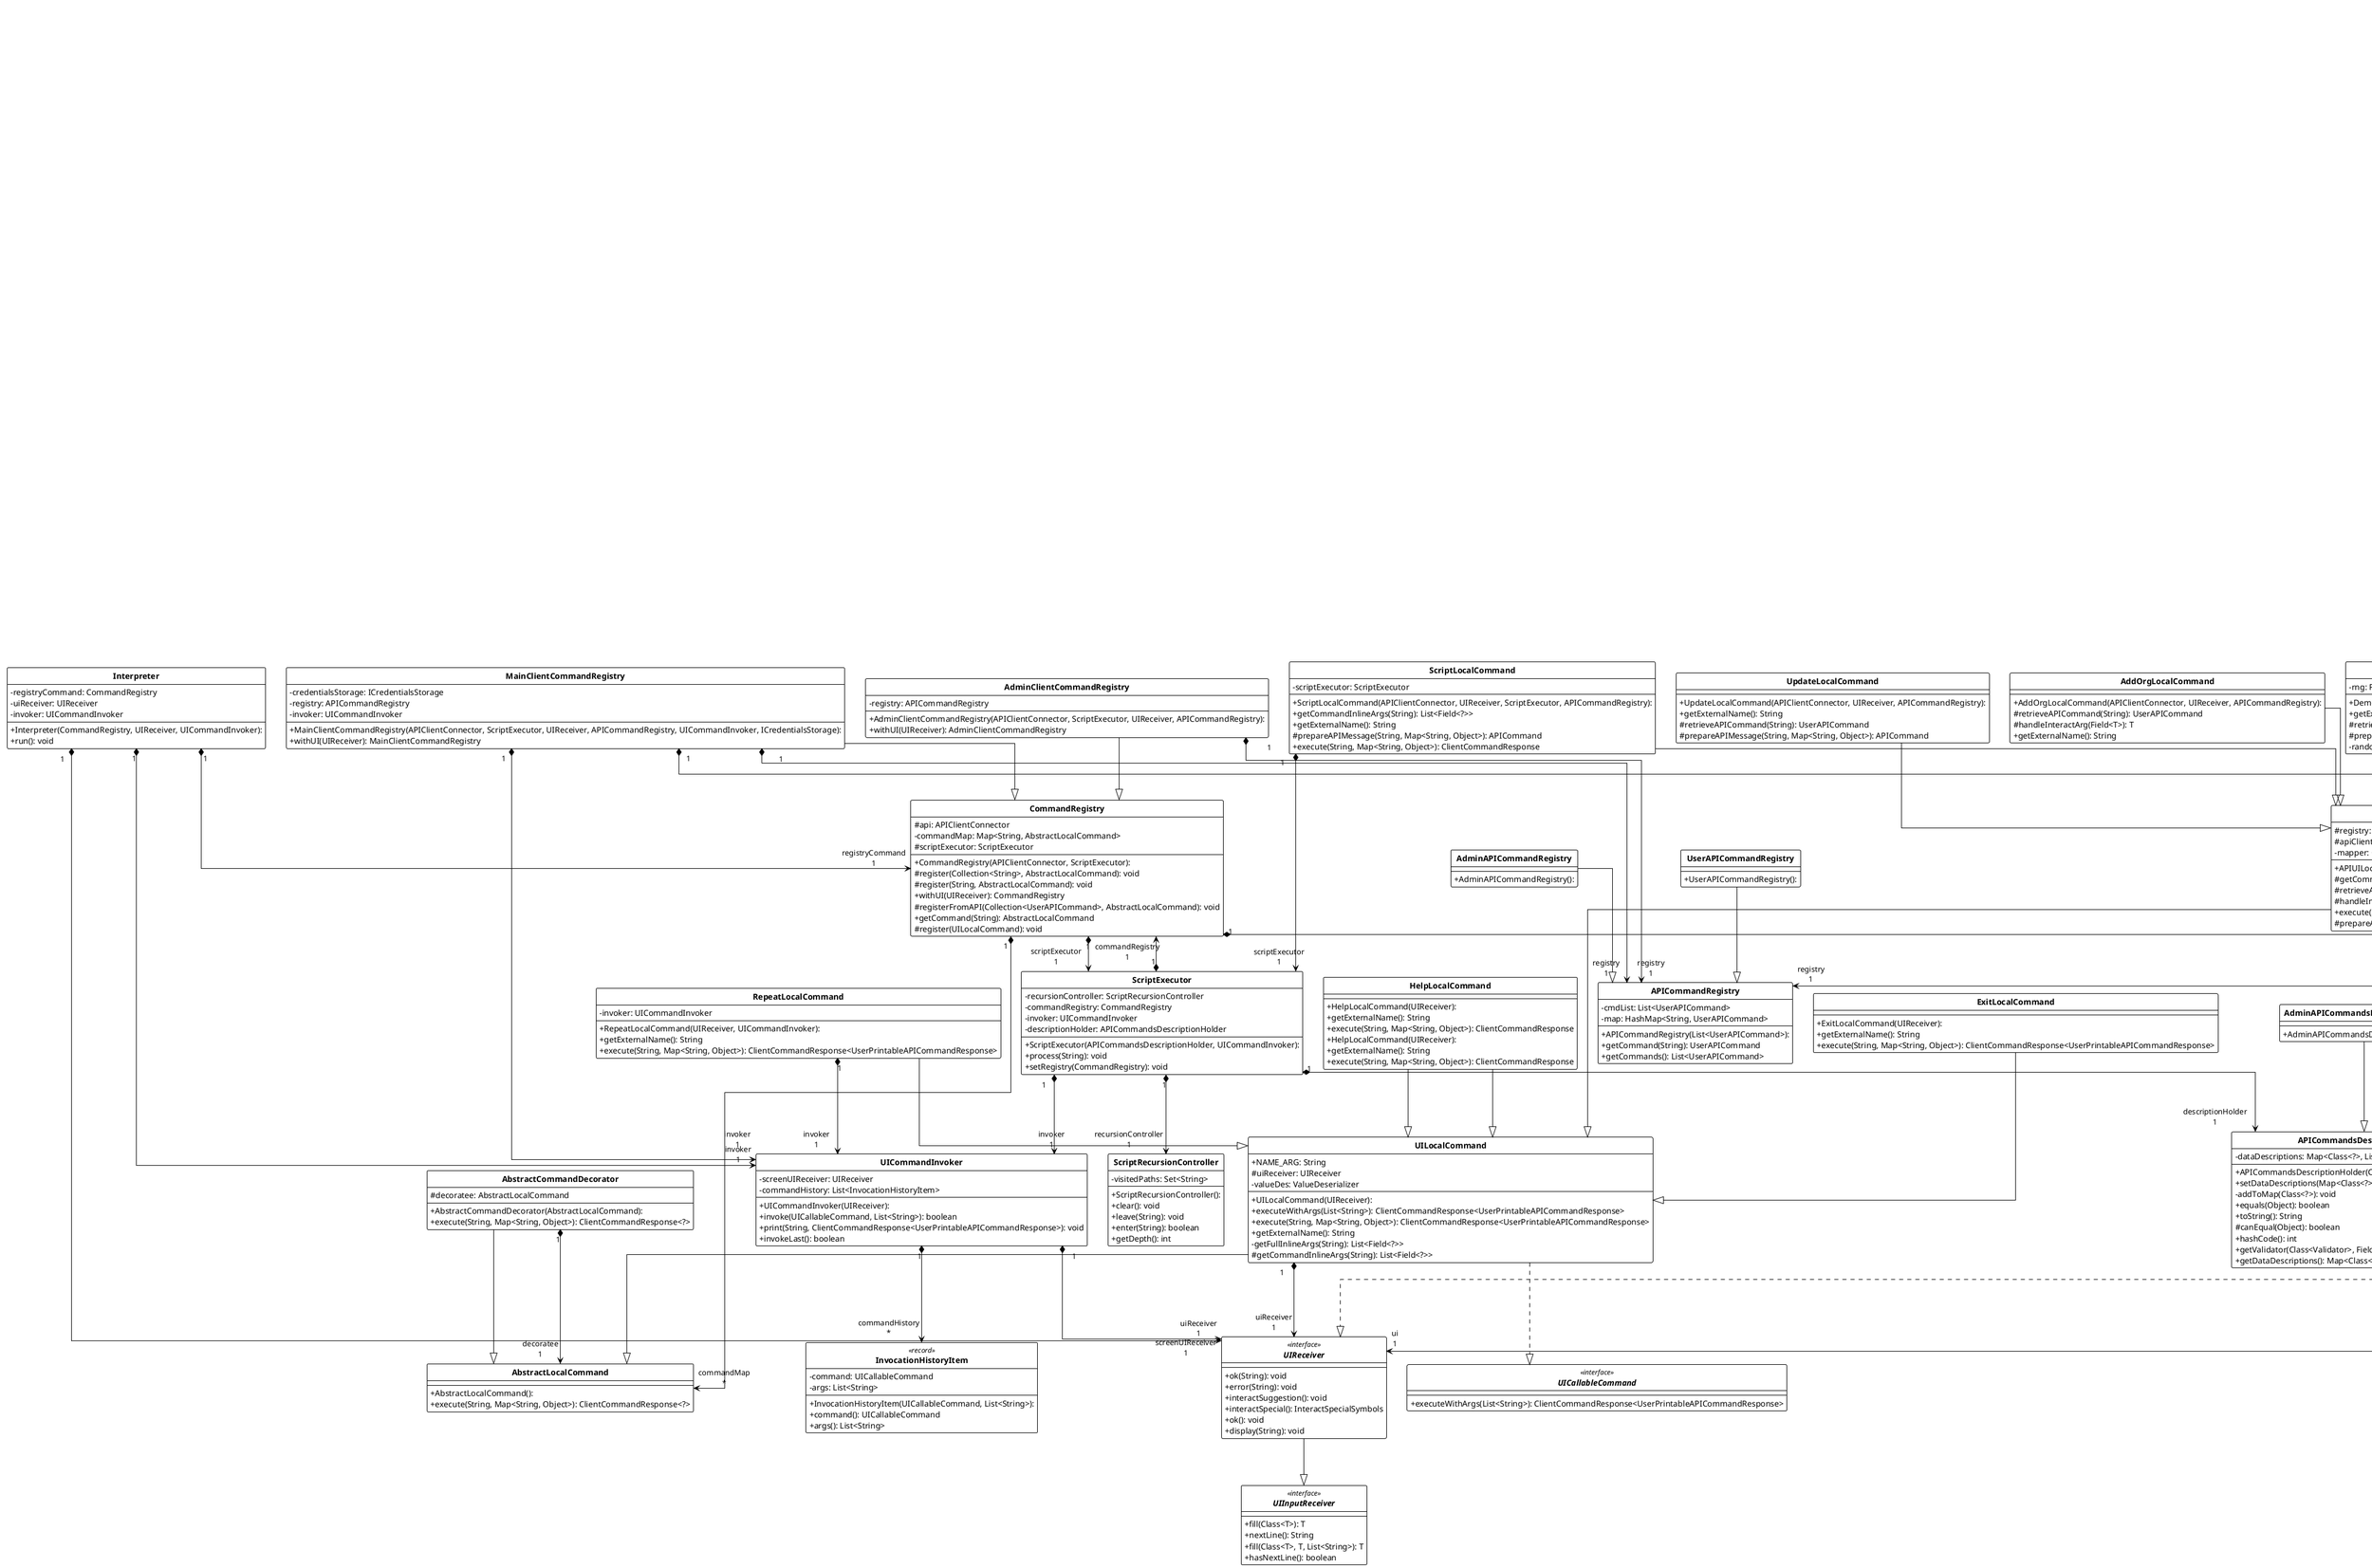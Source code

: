 
@startuml

!theme plain
top to bottom direction
skinparam linetype ortho
skinparam classAttributeIconSize 0
hide circle

<style>
classDiagram {
    class {
        header {
            FontStyle bold
        }
    }
}
</style>
!theme plain
top to bottom direction
skinparam linetype ortho

interface APIClientConnector << interface >> {
  + call(APICommand): APICommandResponse
}
class APICommand {
  + APICommand(): 
  - header: Map<String, Object>
  + validate(): ValidationResponse
  + getHeader(): Map<String, Object>
  + equals(Object): boolean
  # canEqual(Object): boolean
  + hashCode(): int
  + toString(): String
  + createResponse(): APICommandResponse
  + getCmdIdentifier(): Class<APICommand>
}
class APICommandRegistry {
  + APICommandRegistry(List<UserAPICommand>): 
  - cmdList: List<UserAPICommand>
  - map: HashMap<String, UserAPICommand>
  + getCommand(String): UserAPICommand
  + getCommands(): List<UserAPICommand>
}
class APICommandResponse {
  + APICommandResponse(APIResponseStatus, String): 
  + APICommandResponse(): 
  - status: APIResponseStatus
  - textualResponse: String
  + getStatus(): APIResponseStatus
  + getTextualResponse(): String
  + setStatus(APIResponseStatus): void
  + setTextualResponse(String): void
  + equals(Object): boolean
  # canEqual(Object): boolean
  + hashCode(): int
  + toString(): String
  + clientError(String): APICommandResponse
  + serverError(String): APICommandResponse
  + getUserMessage(): String
  + isResolved(): boolean
  + clientError(Exception): APICommandResponse
  + ok(): APICommandResponse
  + isSuccess(): boolean
  + notFound(): APICommandResponse
  + serverError(Exception): APICommandResponse
}
class APICommandsDescriptionHolder {
  + APICommandsDescriptionHolder(Class<?>[]): 
  - dataDescriptions: Map<Class<?>, List<FieldWithDesc<?>>>
  + setDataDescriptions(Map<Class<?>, List<FieldWithDesc<?>>>): void
  - addToMap(Class<?>): void
  + equals(Object): boolean
  + toString(): String
  # canEqual(Object): boolean
  + hashCode(): int
  + getValidator(Class<Validator>, Field, Class<?>): IValidator<T>
  + getDataDescriptions(): Map<Class<?>, List<FieldWithDesc<?>>>
}
class APIConnectorDecorator {
  + APIConnectorDecorator(APIClientConnector): 
  # decoratee: APIClientConnector
  + call(APICommand): APICommandResponse
}
class APIProvider {
  + APIProvider(): 
  - connector: APIClientConnector
  + getConnector(): APIClientConnector
  + setConnector(APIClientConnector): void
}
class APIUIException {
  + APIUIException(Throwable): 
}
class APIUILocalCommand {
  + APIUILocalCommand(APIClientConnector, UIReceiver, APICommandRegistry): 
  # registry: APICommandRegistry
  # apiClientReceiver: APIClientConnector
  - mapper: ObjectMapper
  # getCommandInlineArgs(String): List<Field<?>>
  # retrieveAPICommand(String): UserAPICommand
  # handleInteractArg(Field<T>): T
  + execute(String, Map<String, Object>): ClientCommandResponse<APICommandResponse>
  # prepareAPIMessage(String, Map<String, Object>): APICommand
}
class AbstractAPIClientReceiverFactory {
  + AbstractAPIClientReceiverFactory(): 
  + create(): APIClientConnector
}
class AbstractCommandDecorator {
  + AbstractCommandDecorator(AbstractLocalCommand): 
  # decoratee: AbstractLocalCommand
  + execute(String, Map<String, Object>): ClientCommandResponse<?>
}
class AbstractLocalCommand {
  + AbstractLocalCommand(): 
  + execute(String, Map<String, Object>): ClientCommandResponse<?>
}
class AddLocalCommand {
  + AddLocalCommand(APIClientConnector, UIReceiver, APICommandRegistry): 
  # retrieveAPICommand(String): UserAPICommand
  + getExternalName(): String
  # handleInteractArg(Field<T>): T
}
class AddOrgLocalCommand {
  + AddOrgLocalCommand(APIClientConnector, UIReceiver, APICommandRegistry): 
  # retrieveAPICommand(String): UserAPICommand
  # handleInteractArg(Field<T>): T
  + getExternalName(): String
}
class AdminAPICommandRegistry {
  + AdminAPICommandRegistry(): 
}
class AdminAPICommandsDescriptionHolder {
  + AdminAPICommandsDescriptionHolder(): 
}
class AdminClientCommandRegistry {
  + AdminClientCommandRegistry(APIClientConnector, ScriptExecutor, UIReceiver, APICommandRegistry): 
  - registry: APICommandRegistry
  + withUI(UIReceiver): AdminClientCommandRegistry
}
class AdminTexts {
  + AdminTexts(): 
  - textList: Map<TextKeys, String>
  + get(TextKeys): String
}
class AuthLocalCommand<T> {
  + AuthLocalCommand(AuthCommand<?>, APIClientConnector, UIReceiver, ICredentialsStorage<T>): 
  # credentialsStorage: ICredentialsStorage<T>
  - baseCommand: AuthCommand<?>
  + execute(String, Map<String, Object>): ClientCommandResponse<APICommandResponse>
  # retrieveAPICommand(String): AuthCommand<?>
  # onSuccess(AuthenticationCredentials, APICommandResponse): void
  # getPrompt(): String
  + getExternalName(): String
}
class AuthenticatedConnectorDecorator<C, T> {
  + AuthenticatedConnectorDecorator(APICommandAuthenticator<C>, ICredentialsStorage<T>, APIClientConnector): 
  # storage: ICredentialsStorage<T>
  # authenticator: APICommandAuthenticator<C>
  # prepareCredentials(T): C
  + call(APICommand): APICommandResponse
}
class CLIController {
  + CLIController(APICommandsDescriptionHolder, ConsolePrinter, InputStream, boolean): 
  - objectScanner: ObjectScanner
  - printer: ConsolePrinter
  - scanner: Scanner
  - isRepeatable: boolean
  + hasNextLine(): boolean
  + ok(String): void
  + error(String): void
  + interactSpecial(): InteractSpecialSymbols
  + fill(Class<T>, T, List<String>): T
  + nextLine(): String
  + display(String): void
  + interactSuggestion(): void
  + ok(): void
}
class ClassUtils {
  + ClassUtils(): 
  + wrap(Class<T>): Class<T>
}
entity ClientCommandResponse<T> << record >> {
  + ClientCommandResponse(boolean, String, T): 
  - message: String
  - isSuccess: boolean
  - payload: T
  + ok(): ClientCommandResponse<T>
  + isSuccess(): boolean
  + error(String): ClientCommandResponse<T>
  + payload(): T
  + message(): String
}
class ClientConsoleArgumentsParser {
  + ClientConsoleArgumentsParser(String[]): 
  # createOptions(): Options
  + getHost(): String
  + getPort(): Integer
  + getServerFullAddr(): InetSocketAddress
}
class CommandRegistry {
  + CommandRegistry(APIClientConnector, ScriptExecutor): 
  # api: APIClientConnector
  - commandMap: Map<String, AbstractLocalCommand>
  # scriptExecutor: ScriptExecutor
  # register(Collection<String>, AbstractLocalCommand): void
  # register(String, AbstractLocalCommand): void
  + withUI(UIReceiver): CommandRegistry
  # registerFromAPI(Collection<UserAPICommand>, AbstractLocalCommand): void
  + getCommand(String): AbstractLocalCommand
  # register(UILocalCommand): void
}
class ConsolePrinter {
  + ConsolePrinter(): 
  + getStub(): ConsolePrinter
  + display(String): void
  + displayInLine(String): void
}
class DemoAddLocalCommand {
  + DemoAddLocalCommand(APIClientConnector, UIReceiver, APICommandRegistry): 
  - rng: Random
  + getExternalName(): String
  # retrieveAPICommand(String): UserAPICommand
  # prepareAPIMessage(String, Map<String, Object>): APICommand
  - randomString(int): String
}
class DescShowLocalCommand {
  + DescShowLocalCommand(APIClientConnector, UIReceiver, APICommandRegistry): 
  # retrieveAPICommand(String): UserAPICommand
  # createPagedCommand(int, int): PagingAPICommand
  + getExternalName(): String
}
class Exception {
  + Exception(String, Throwable): 
  + Exception(): 
  + Exception(Throwable): 
  # Exception(String, Throwable, boolean, boolean): 
  + Exception(String): 
  ~ serialVersionUID: long
}
class ExitLocalCommand {
  + ExitLocalCommand(UIReceiver): 
  + getExternalName(): String
  + execute(String, Map<String, Object>): ClientCommandResponse<UserPrintableAPICommandResponse>
}
class GeneralAPIUILocalCommand {
  + GeneralAPIUILocalCommand(APIClientConnector, UIReceiver, APICommandRegistry): 
  + getExternalName(): String
}
class HelpLocalCommand {
  + HelpLocalCommand(UIReceiver): 
  + getExternalName(): String
  + execute(String, Map<String, Object>): ClientCommandResponse
}
class HelpLocalCommand {
  + HelpLocalCommand(UIReceiver): 
  + getExternalName(): String
  + execute(String, Map<String, Object>): ClientCommandResponse
}
interface ICredentialsStorage<C> << interface >> {
  + getCredentials(): C
  + setCredentials(C): void
  + clear(): void
}
interface IValidator<T> << interface >> {
  + validate(T): ValidationResponse
}
enum InteractSpecialSymbols << enumeration >> {
  - InteractSpecialSymbols(): 
  + EXIT: 
  + DOWN: 
  + UP: 
  + values(): InteractSpecialSymbols[]
  + valueOf(String): InteractSpecialSymbols
}
class Interpreter {
  + Interpreter(CommandRegistry, UIReceiver, UICommandInvoker): 
  - registryCommand: CommandRegistry
  - uiReceiver: UIReceiver
  - invoker: UICommandInvoker
  + run(): void
}
entity InvocationHistoryItem << record >> {
  + InvocationHistoryItem(UICallableCommand, List<String>): 
  - command: UICallableCommand
  - args: List<String>
  + command(): UICallableCommand
  + args(): List<String>
}
class JWTAuthConnector {
  + JWTAuthConnector(APICommandAuthenticator<JWTAuthenticationCredentials>, ICredentialsStorage<StoredJWTCredentials>, APIClientConnector): 
  - doRefreshToken(JWTInfo): void
  - doPasswordLogin(): void
  # prepareCredentials(StoredJWTCredentials): JWTAuthenticationCredentials
  + call(APICommand): APICommandResponse
}
class JWTLoginLocalCommand {
  + JWTLoginLocalCommand(APIClientConnector, UIReceiver, ICredentialsStorage<StoredJWTCredentials>): 
  # onSuccess(AuthenticationCredentials, APICommandResponse): void
}
class JWTRegisterLocalCommand {
  + JWTRegisterLocalCommand(APIClientConnector, UIReceiver, ICredentialsStorage<StoredJWTCredentials>): 
  # onSuccess(AuthenticationCredentials, APICommandResponse): void
}
class LocalExecutorAPIConnector {
  + LocalExecutorAPIConnector(Executor): 
  - currentExecutor: Executor
  + call(APICommand): APICommandResponse
}
class LoginLocalCommand<T> {
  + LoginLocalCommand(APIClientConnector, UIReceiver, ICredentialsStorage<T>): 
  # getPrompt(): String
  # onSuccess(AuthenticationCredentials, APICommandResponse): void
}
class LoginPage<T> {
  + LoginPage(APIClientConnector, UIReceiver, ICredentialsStorage<StoredJWTCredentials>, Runnable): 
  - callback: Runnable
  - storage: ICredentialsStorage<StoredJWTCredentials>
  - api: APIClientConnector
  - instance: LoginPage<AuthenticationCredentials>
  - ui: UIReceiver
  - loginCmd: JWTLoginLocalCommand
  - registerCmd: JWTRegisterLocalCommand
  + run(): void
}
class MainClientCommandRegistry {
  + MainClientCommandRegistry(APIClientConnector, ScriptExecutor, UIReceiver, APICommandRegistry, UICommandInvoker, ICredentialsStorage): 
  - credentialsStorage: ICredentialsStorage
  - registry: APICommandRegistry
  - invoker: UICommandInvoker
  + withUI(UIReceiver): MainClientCommandRegistry
}
class MainTexts {
  + MainTexts(): 
  - textList: Map<TextKeys, String>
  + get(TextKeys): String
}
class NetworkServerConnector {
  + NetworkServerConnector(SocketAPIClient): 
  - apiController: SocketAPIClient
  + call(APICommand): APICommandResponse
}
class NotRepeatableException {
  + NotRepeatableException(): 
}
class ObjectScanner {
  + ObjectScanner(APICommandsDescriptionHolder, ConsolePrinter, Scanner): 
  - printer: ConsolePrinter
  - mapper: ObjectMapper
  - dataDescription: Map<Class<?>, List<FieldWithDesc<?>>>
  - scaner: Scanner
  - enterField(FieldWithDesc<T>, Map<String, Object>, Object, List<String>): int
  - interactValue(Class<T>, T, List<String>): ScannerRespond<T>
  + scan(Class<T>, T, List<String>): ScannerRespond<T>
  - scan(): String
}
class OrganizationIdValidator {
  + OrganizationIdValidator(): 
  + validate(Organization): ValidationResponse
}
class PagingLocalCommand {
  + PagingLocalCommand(APIClientConnector, UIReceiver, APICommandRegistry): 
  - count: int
  + getExternalName(): String
  # createPagedCommand(int, int): PagingAPICommand
  + executeWithArgs(List<String>): ClientCommandResponse<UserPrintableAPICommandResponse>
  # retrieveAPICommand(String): UserAPICommand
}
class ParserException {
  + ParserException(String): 
}
class RAMCredentialsStorage<C> {
  + RAMCredentialsStorage(): 
  - creds: C
  + setCredentials(C): void
  + clear(): void
  + getCredentials(): C
}
class RegisterLocalCommand<T> {
  + RegisterLocalCommand(APIClientConnector, UIReceiver, ICredentialsStorage<T>): 
  # onSuccess(AuthenticationCredentials, APICommandResponse): void
  # getPrompt(): String
}
class RepeatLocalCommand {
  + RepeatLocalCommand(UIReceiver, UICommandInvoker): 
  - invoker: UICommandInvoker
  + getExternalName(): String
  + execute(String, Map<String, Object>): ClientCommandResponse<UserPrintableAPICommandResponse>
}
class ScannerRespond<T> {
  + ScannerRespond(T, int): 
  + object: T
  + countOfRepeat: int
  + getObject(): T
  + hashCode(): int
  + getCountOfRepeat(): int
  + equals(Object): boolean
  # canEqual(Object): boolean
  + toString(): String
}
class ScriptException {
  + ScriptException(String): 
}
class ScriptExecutor {
  + ScriptExecutor(APICommandsDescriptionHolder, UICommandInvoker): 
  - recursionController: ScriptRecursionController
  - commandRegistry: CommandRegistry
  - invoker: UICommandInvoker
  - descriptionHolder: APICommandsDescriptionHolder
  + process(String): void
  + setRegistry(CommandRegistry): void
}
class ScriptLocalCommand {
  + ScriptLocalCommand(APIClientConnector, UIReceiver, ScriptExecutor, APICommandRegistry): 
  - scriptExecutor: ScriptExecutor
  + getCommandInlineArgs(String): List<Field<?>>
  + getExternalName(): String
  # prepareAPIMessage(String, Map<String, Object>): APICommand
  + execute(String, Map<String, Object>): ClientCommandResponse
}
class ScriptRecursionController {
  + ScriptRecursionController(): 
  - visitedPaths: Set<String>
  + clear(): void
  + leave(String): void
  + enter(String): boolean
  + getDepth(): int
}
class ScriptRecursionRootException {
  + ScriptRecursionRootException(String): 
}
class ShowLocalCommand {
  + ShowLocalCommand(APIClientConnector, UIReceiver, APICommandRegistry): 
  + getExternalName(): String
  # createPagedCommand(int, int): PagingAPICommand
}
class SocketAPIClient {
  + SocketAPIClient(IClientTransport<SocketMessage>): 
  - serDesService: JSONSerDesService<IAPIMessage>
  # serialize(APICommand): SocketMessage
  # deserialize(SocketMessage): APICommandResponse
}
class StoredJWTCredentials {
  + StoredJWTCredentials(): 
  + StoredJWTCredentials(JWTLoginResponse): 
  + StoredJWTCredentials(JWTInfo, JWTInfo): 
  - authToken: JWTInfo
  - refreshToken: JWTInfo
  + safeIdentifier(): String
  + setAuthToken(JWTInfo): void
  + equals(Object): boolean
  + hashCode(): int
  + setRefreshToken(JWTInfo): void
  + getRefreshToken(): JWTInfo
  + toString(): String
  # canEqual(Object): boolean
  + getAuthToken(): JWTInfo
}
class StressTest {
  + StressTest(): 
  - connectors: ArrayList<APIClientConnector>
  - getAPI(int): APIClientConnector
  + main(String[]): void
  - createAPI(InetSocketAddress): APIClientConnector
}
class StringUtils {
  + StringUtils(): 
  + capitalize(String): String
}
enum TextKeys << enumeration >> {
  - TextKeys(): 
  + APIEXCEPTION: 
  + WORKERINTERACT: 
  + valueOf(String): TextKeys
  + values(): TextKeys[]
}
enum TextKeys << enumeration >> {
  - TextKeys(): 
  + GREEETING: 
  + HELP: 
  + valueOf(String): TextKeys
  + values(): TextKeys[]
}
enum TextKeys << enumeration >> {
  - TextKeys(): 
  + HELP: 
  + GREEETING: 
  + values(): TextKeys[]
  + valueOf(String): TextKeys
}
class Texts {
  + Texts(): 
  - textList: Map<TextKeys, String>
  + get(TextKeys): String
}
class UDPAPIClientFactory {
  + UDPAPIClientFactory(InetSocketAddress): 
  - serverAddress: InetSocketAddress
  + create(): APIClientConnector
}
interface UICallableCommand << interface >> {
  + executeWithArgs(List<String>): ClientCommandResponse<UserPrintableAPICommandResponse>
}
class UICommandInvoker {
  + UICommandInvoker(UIReceiver): 
  - screenUIReceiver: UIReceiver
  - commandHistory: List<InvocationHistoryItem>
  + invoke(UICallableCommand, List<String>): boolean
  + print(String, ClientCommandResponse<UserPrintableAPICommandResponse>): void
  + invokeLast(): boolean
}
interface UIInputReceiver << interface >> {
  + fill(Class<T>): T
  + nextLine(): String
  + fill(Class<T>, T, List<String>): T
  + hasNextLine(): boolean
}
class UILocalCommand {
  + UILocalCommand(UIReceiver): 
  + NAME_ARG: String
  # uiReceiver: UIReceiver
  - valueDes: ValueDeserializer
  + executeWithArgs(List<String>): ClientCommandResponse<UserPrintableAPICommandResponse>
  + execute(String, Map<String, Object>): ClientCommandResponse<UserPrintableAPICommandResponse>
  + getExternalName(): String
  - getFullInlineArgs(String): List<Field<?>>
  # getCommandInlineArgs(String): List<Field<?>>
}
class UIProvider {
  + UIProvider(): 
  - instance: CLIController
  + get(): CLIController
  + setInstance(CLIController): void
}
interface UIReceiver << interface >> {
  + ok(String): void
  + error(String): void
  + interactSuggestion(): void
  + interactSpecial(): InteractSpecialSymbols
  + ok(): void
  + display(String): void
}
class UpdateLocalCommand {
  + UpdateLocalCommand(APIClientConnector, UIReceiver, APICommandRegistry): 
  + getExternalName(): String
  # retrieveAPICommand(String): UserAPICommand
  # prepareAPIMessage(String, Map<String, Object>): APICommand
}
class UserAPICommandRegistry {
  + UserAPICommandRegistry(): 
}
class UserAPICommandsDescriptionHolder {
  + UserAPICommandsDescriptionHolder(): 
}
interface UserPrintableAPICommandResponse << interface >> {
  + getUserMessage(): String
}
interface UserPromptedAPICommand << interface >> {
  + getType(): String
  + getInlineArgs(): Field<?>[]
  + getInteractArgs(): Field<?>[]
}

APICommandResponse                 ..^  UserPrintableAPICommandResponse   
APIConnectorDecorator              ..^  APIClientConnector                
APIConnectorDecorator             "1" *--> "decoratee\n1" APIClientConnector                
APIProvider                       "1" *--> "connector\n1" APIClientConnector                
APIUIException                     --^  Exception                         
APIUILocalCommand                 "1" *--> "apiClientReceiver\n1" APIClientConnector                
APIUILocalCommand                 "1" *--> "registry\n1" APICommandRegistry                
APIUILocalCommand                  --^  UILocalCommand                    
AbstractCommandDecorator           --^  AbstractLocalCommand              
AbstractCommandDecorator          "1" *--> "decoratee\n1" AbstractLocalCommand              
AddLocalCommand                    --^  APIUILocalCommand                 
AddOrgLocalCommand                 --^  APIUILocalCommand                 
AdminAPICommandRegistry            --^  APICommandRegistry                
AdminAPICommandsDescriptionHolder  --^  APICommandsDescriptionHolder      
AdminClientCommandRegistry        "1" *--> "registry\n1" APICommandRegistry                
AdminClientCommandRegistry         --^  CommandRegistry                   
AdminTexts                        "1" *--> "textList\n*" TextKeys                          
AdminTexts                         --^  Texts                             
AuthLocalCommand                   --^  APIUILocalCommand                 
AuthLocalCommand                  "1" *--> "credentialsStorage\n1" ICredentialsStorage               
AuthenticatedConnectorDecorator    --^  APIConnectorDecorator             
AuthenticatedConnectorDecorator   "1" *--> "storage\n1" ICredentialsStorage               
CLIController                     "1" *--> "printer\n1" ConsolePrinter                    
CLIController                     "1" *--> "objectScanner\n1" ObjectScanner                     
CLIController                      ..^  UIReceiver                        
CommandRegistry                   "1" *--> "api\n1" APIClientConnector                
CommandRegistry                   "1" *--> "commandMap\n*" AbstractLocalCommand              
CommandRegistry                   "1" *--> "scriptExecutor\n1" ScriptExecutor                    
DemoAddLocalCommand                --^  APIUILocalCommand                 
DescShowLocalCommand               --^  PagingLocalCommand                
ExitLocalCommand                   --^  UILocalCommand                    
GeneralAPIUILocalCommand           --^  APIUILocalCommand                 
HelpLocalCommand                   --^  UILocalCommand                    
HelpLocalCommand                   --^  UILocalCommand                    
Interpreter                       "1" *--> "registryCommand\n1" CommandRegistry                   
Interpreter                       "1" *--> "invoker\n1" UICommandInvoker                  
Interpreter                       "1" *--> "uiReceiver\n1" UIReceiver                        
JWTAuthConnector                   --^  AuthenticatedConnectorDecorator   
JWTLoginLocalCommand               --^  LoginLocalCommand                 
JWTRegisterLocalCommand            --^  RegisterLocalCommand              
LocalExecutorAPIConnector          ..^  APIClientConnector                
LoginLocalCommand                  --^  AuthLocalCommand                  
LoginPage                         "1" *--> "api\n1" APIClientConnector                
LoginPage                         "1" *--> "storage\n1" ICredentialsStorage               
LoginPage                         "1" *--> "loginCmd\n1" JWTLoginLocalCommand              
LoginPage                         "1" *--> "registerCmd\n1" JWTRegisterLocalCommand           
LoginPage                         "1" *--> "ui\n1" UIReceiver                        
MainClientCommandRegistry         "1" *--> "registry\n1" APICommandRegistry                
MainClientCommandRegistry          --^  CommandRegistry                   
MainClientCommandRegistry         "1" *--> "credentialsStorage\n1" ICredentialsStorage               
MainClientCommandRegistry         "1" *--> "invoker\n1" UICommandInvoker                  
MainTexts                         "1" *--> "textList\n*" TextKeys                          
MainTexts                          --^  Texts                             
NetworkServerConnector             ..^  APIClientConnector                
NetworkServerConnector            "1" *--> "apiController\n1" SocketAPIClient                   
NotRepeatableException             --^  Exception                         
ObjectScanner                     "1" *--> "printer\n1" ConsolePrinter                    
OrganizationIdValidator            ..^  IValidator                        
PagingLocalCommand                 --^  APIUILocalCommand                 
ParserException                    --^  Exception                         
RAMCredentialsStorage              ..^  ICredentialsStorage               
RegisterLocalCommand               --^  AuthLocalCommand                  
RepeatLocalCommand                "1" *--> "invoker\n1" UICommandInvoker                  
RepeatLocalCommand                 --^  UILocalCommand                    
ScannerRespond                     +--  ObjectScanner                     
ScriptException                    --^  Exception                         
ScriptExecutor                    "1" *--> "descriptionHolder\n1" APICommandsDescriptionHolder      
ScriptExecutor                    "1" *--> "commandRegistry\n1" CommandRegistry                   
ScriptExecutor                    "1" *--> "recursionController\n1" ScriptRecursionController         
ScriptExecutor                    "1" *--> "invoker\n1" UICommandInvoker                  
ScriptLocalCommand                 --^  APIUILocalCommand                 
ScriptLocalCommand                "1" *--> "scriptExecutor\n1" ScriptExecutor                    
ScriptRecursionRootException       --^  Exception                         
ShowLocalCommand                   --^  PagingLocalCommand                
StressTest                        "1" *--> "connectors\n*" APIClientConnector                
TextKeys                           +--  AdminTexts                        
TextKeys                           +--  MainTexts                         
TextKeys                           +--  Texts                             
Texts                             "1" *--> "textList\n*" TextKeys                          
UDPAPIClientFactory                --^  AbstractAPIClientReceiverFactory  
UICommandInvoker                  "1" *--> "commandHistory\n*" InvocationHistoryItem             
UICommandInvoker                  "1" *--> "screenUIReceiver\n1" UIReceiver                        
UILocalCommand                     --^  AbstractLocalCommand              
UILocalCommand                     ..^  UICallableCommand                 
UILocalCommand                    "1" *--> "uiReceiver\n1" UIReceiver                        
UIProvider                        "1" *--> "instance\n1" CLIController                     
UIReceiver                         --^  UIInputReceiver                   
UpdateLocalCommand                 --^  APIUILocalCommand                 
UserAPICommandRegistry             --^  APICommandRegistry                
UserAPICommandsDescriptionHolder   --^  APICommandsDescriptionHolder      
@enduml
